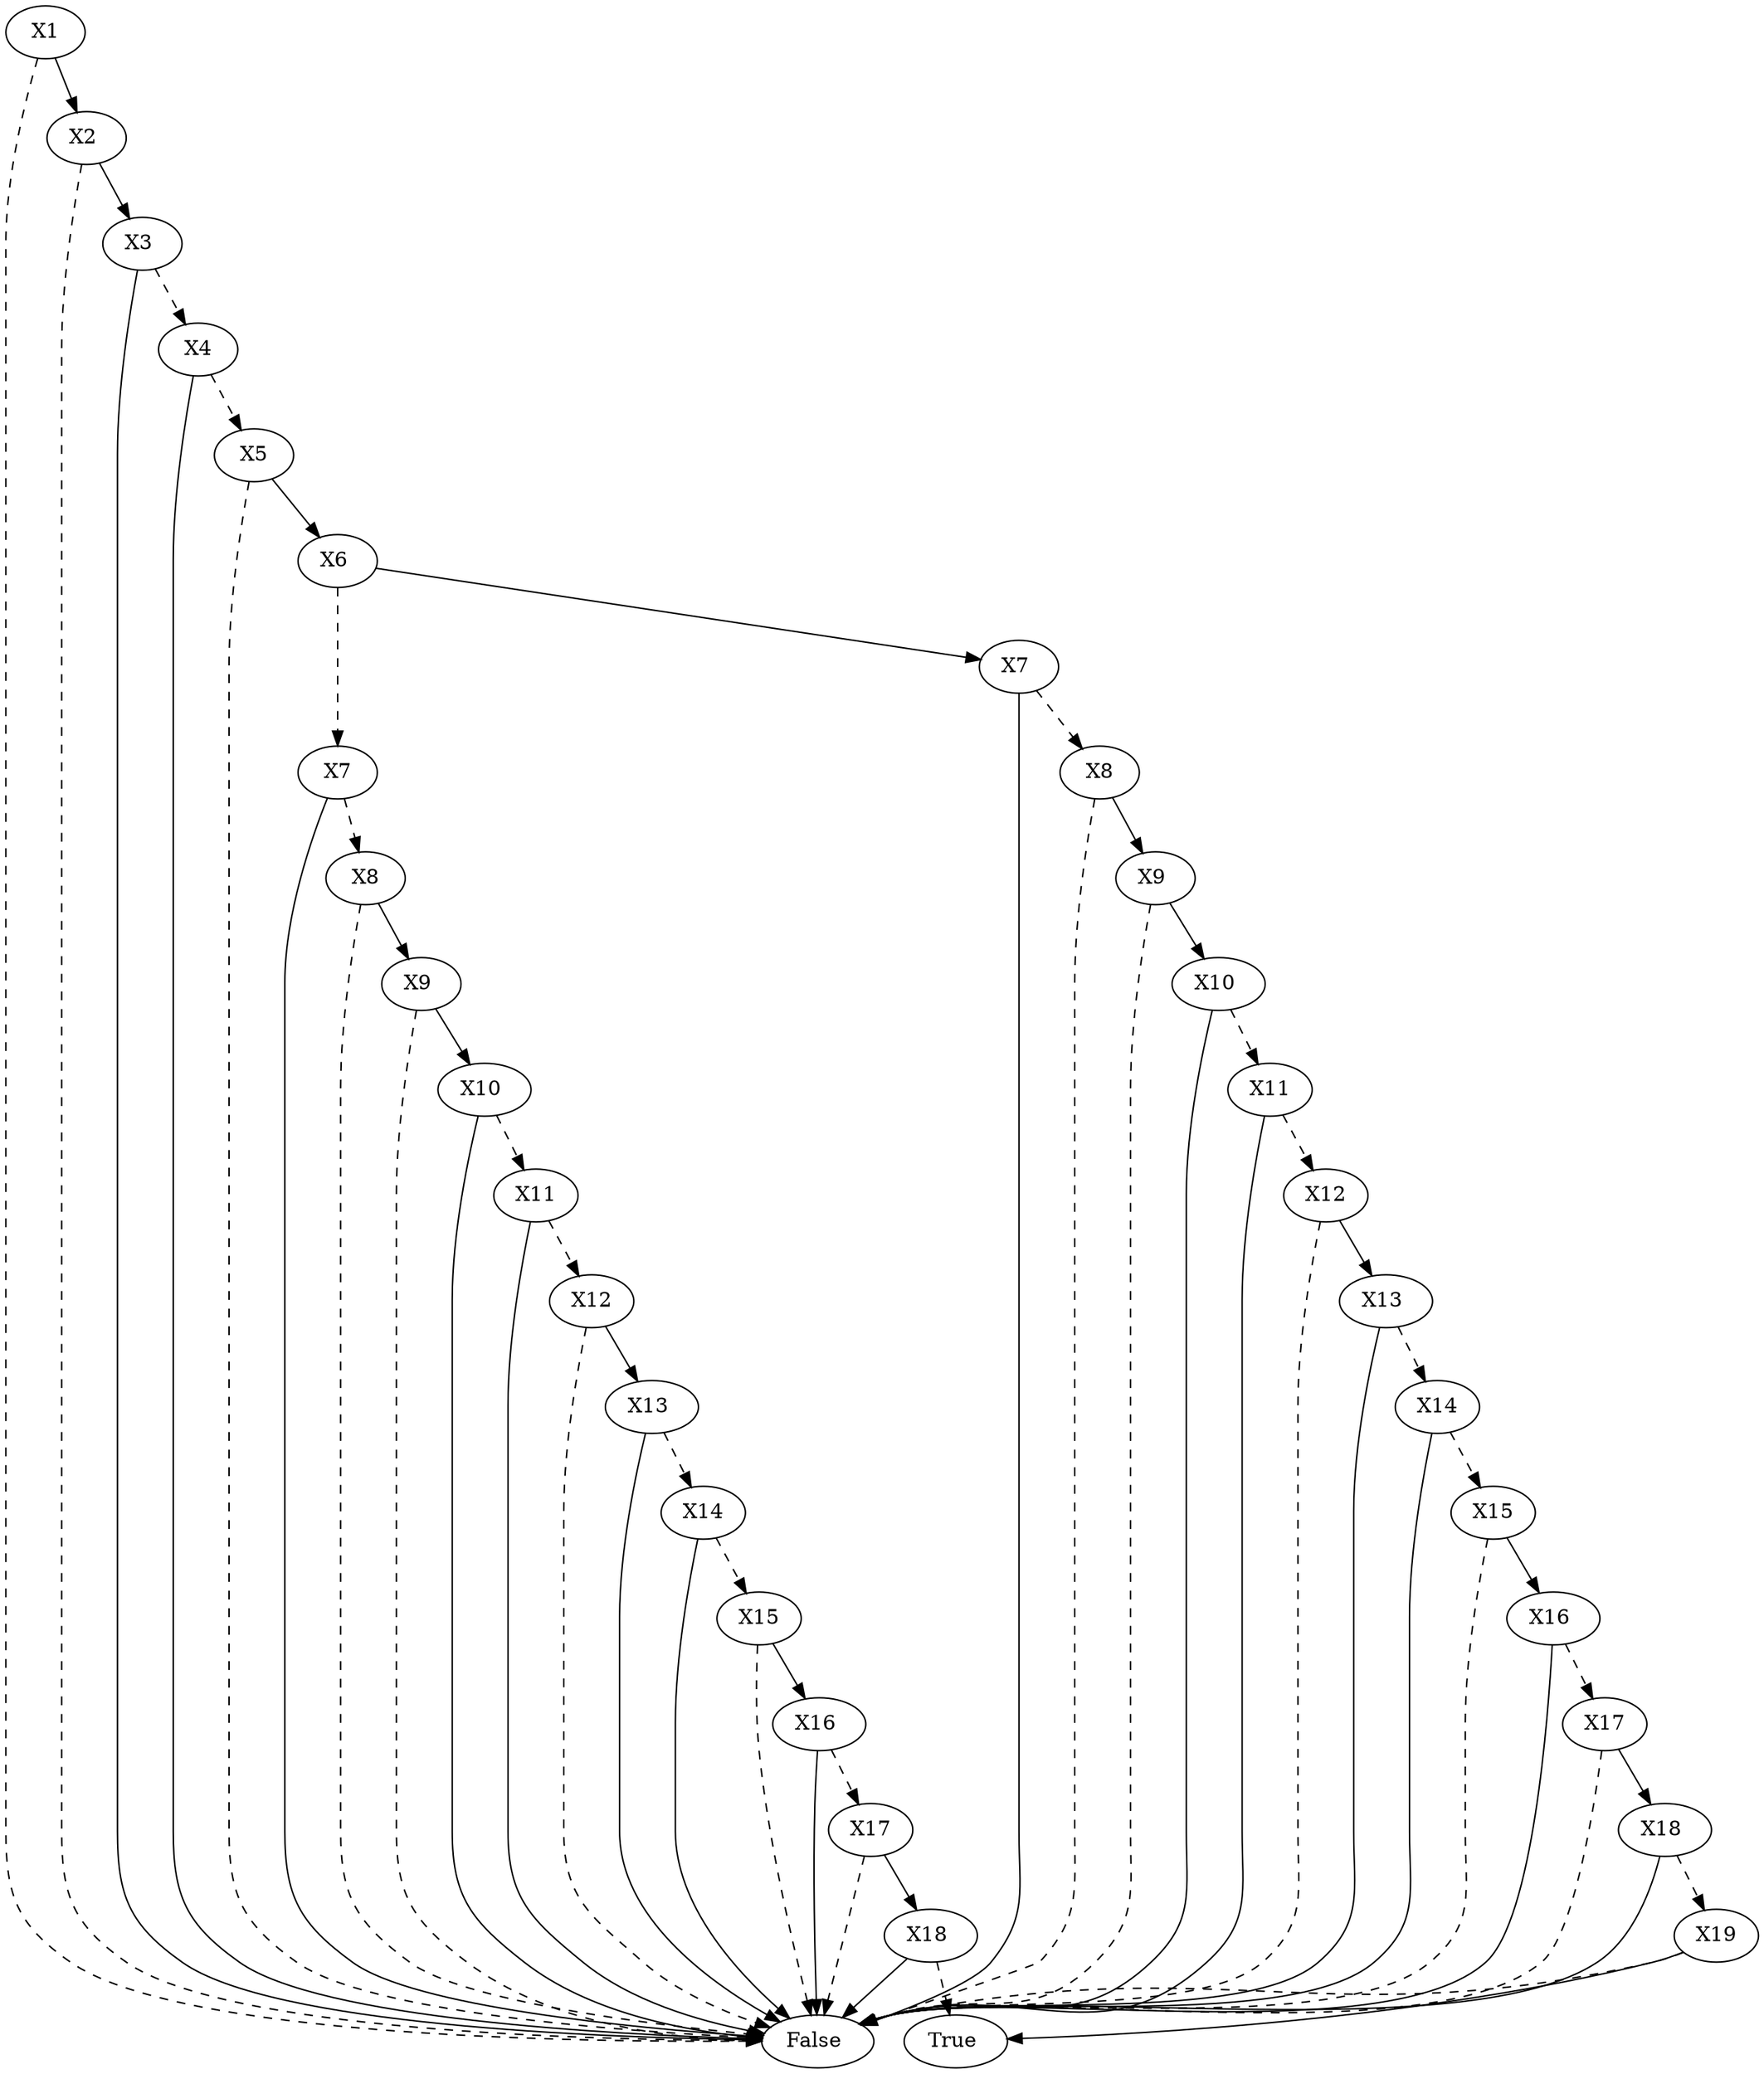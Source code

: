 digraph{140558037696080[label=X1]140558037683072[label="False"]
140558037696080 -> 140558037683072[style=dashed label="" fontcolor = gray]
140558035259680[label="X2 "]
140558037696080 -> 140558035259680 [label="" fontcolor = gray]
140558037683072[label="False"]
140558035259680 -> 140558037683072[style=dashed label="" fontcolor = gray]
140558035260400[label="X3 "]
140558035259680 -> 140558035260400 [label="" fontcolor = gray]
140558035257424[label="X4"]
140558035260400 -> 140558035257424[style=dashed label="" fontcolor = gray]
140558035262176[label="X5"]
140558035257424 -> 140558035262176[style=dashed label="" fontcolor = gray]
140558037683072[label="False"]
140558035262176 -> 140558037683072[style=dashed label="" fontcolor = gray]
140558035270048[label="X6 "]
140558035262176 -> 140558035270048 [label="" fontcolor = gray]
140558035256272[label="X7"]
140558035270048 -> 140558035256272[style=dashed label="" fontcolor = gray]
140558035259200[label="X8"]
140558035256272 -> 140558035259200[style=dashed label="" fontcolor = gray]
140558037683072[label="False"]
140558035259200 -> 140558037683072[style=dashed label="" fontcolor = gray]
140558035269616[label="X9 "]
140558035259200 -> 140558035269616 [label="" fontcolor = gray]
140558037683072[label="False"]
140558035269616 -> 140558037683072[style=dashed label="" fontcolor = gray]
140558035256320[label="X10 "]
140558035269616 -> 140558035256320 [label="" fontcolor = gray]
140558035259152[label="X11"]
140558035256320 -> 140558035259152[style=dashed label="" fontcolor = gray]
140558035261744[label="X12"]
140558035259152 -> 140558035261744[style=dashed label="" fontcolor = gray]
140558037683072[label="False"]
140558035261744 -> 140558037683072[style=dashed label="" fontcolor = gray]
140558035264768[label="X13 "]
140558035261744 -> 140558035264768 [label="" fontcolor = gray]
140558035266784[label="X14"]
140558035264768 -> 140558035266784[style=dashed label="" fontcolor = gray]
140558035261408[label="X15"]
140558035266784 -> 140558035261408[style=dashed label="" fontcolor = gray]
140558037683072[label="False"]
140558035261408 -> 140558037683072[style=dashed label="" fontcolor = gray]
140558035255408[label="X16 "]
140558035261408 -> 140558035255408 [label="" fontcolor = gray]
140558035265920[label="X17"]
140558035255408 -> 140558035265920[style=dashed label="" fontcolor = gray]
140558037683072[label="False"]
140558035265920 -> 140558037683072[style=dashed label="" fontcolor = gray]
140558035267744[label="X18 "]
140558035265920 -> 140558035267744 [label="" fontcolor = gray]
140558037687296[label="True"]
140558035267744 -> 140558037687296[style=dashed label="" fontcolor = gray]
140558037683072[label="False "]
140558035267744 -> 140558037683072 [label="" fontcolor = gray]
140558037683072[label="False "]
140558035255408 -> 140558037683072 [label="" fontcolor = gray]
140558037683072[label="False "]
140558035266784 -> 140558037683072 [label="" fontcolor = gray]
140558037683072[label="False "]
140558035264768 -> 140558037683072 [label="" fontcolor = gray]
140558037683072[label="False "]
140558035259152 -> 140558037683072 [label="" fontcolor = gray]
140558037683072[label="False "]
140558035256320 -> 140558037683072 [label="" fontcolor = gray]
140558037683072[label="False "]
140558035256272 -> 140558037683072 [label="" fontcolor = gray]
140558035262512[label="X7 "]
140558035270048 -> 140558035262512 [label="" fontcolor = gray]
140558035255360[label="X8"]
140558035262512 -> 140558035255360[style=dashed label="" fontcolor = gray]
140558037683072[label="False"]
140558035255360 -> 140558037683072[style=dashed label="" fontcolor = gray]
140558035265968[label="X9 "]
140558035255360 -> 140558035265968 [label="" fontcolor = gray]
140558037683072[label="False"]
140558035265968 -> 140558037683072[style=dashed label="" fontcolor = gray]
140558035265632[label="X10 "]
140558035265968 -> 140558035265632 [label="" fontcolor = gray]
140558035265200[label="X11"]
140558035265632 -> 140558035265200[style=dashed label="" fontcolor = gray]
140558035265296[label="X12"]
140558035265200 -> 140558035265296[style=dashed label="" fontcolor = gray]
140558037683072[label="False"]
140558035265296 -> 140558037683072[style=dashed label="" fontcolor = gray]
140558035270432[label="X13 "]
140558035265296 -> 140558035270432 [label="" fontcolor = gray]
140558035257040[label="X14"]
140558035270432 -> 140558035257040[style=dashed label="" fontcolor = gray]
140558035255696[label="X15"]
140558035257040 -> 140558035255696[style=dashed label="" fontcolor = gray]
140558037683072[label="False"]
140558035255696 -> 140558037683072[style=dashed label="" fontcolor = gray]
140558035271632[label="X16 "]
140558035255696 -> 140558035271632 [label="" fontcolor = gray]
140558035264144[label="X17"]
140558035271632 -> 140558035264144[style=dashed label="" fontcolor = gray]
140558037683072[label="False"]
140558035264144 -> 140558037683072[style=dashed label="" fontcolor = gray]
140558035271296[label="X18 "]
140558035264144 -> 140558035271296 [label="" fontcolor = gray]
140558035263568[label="X19"]
140558035271296 -> 140558035263568[style=dashed label="" fontcolor = gray]
140558037683072[label="False"]
140558035263568 -> 140558037683072[style=dashed label="" fontcolor = gray]
140558037687296[label="True "]
140558035263568 -> 140558037687296 [label="" fontcolor = gray]
140558037683072[label="False "]
140558035271296 -> 140558037683072 [label="" fontcolor = gray]
140558037683072[label="False "]
140558035271632 -> 140558037683072 [label="" fontcolor = gray]
140558037683072[label="False "]
140558035257040 -> 140558037683072 [label="" fontcolor = gray]
140558037683072[label="False "]
140558035270432 -> 140558037683072 [label="" fontcolor = gray]
140558037683072[label="False "]
140558035265200 -> 140558037683072 [label="" fontcolor = gray]
140558037683072[label="False "]
140558035265632 -> 140558037683072 [label="" fontcolor = gray]
140558037683072[label="False "]
140558035262512 -> 140558037683072 [label="" fontcolor = gray]
140558037683072[label="False "]
140558035257424 -> 140558037683072 [label="" fontcolor = gray]
140558037683072[label="False "]
140558035260400 -> 140558037683072 [label="" fontcolor = gray]
}